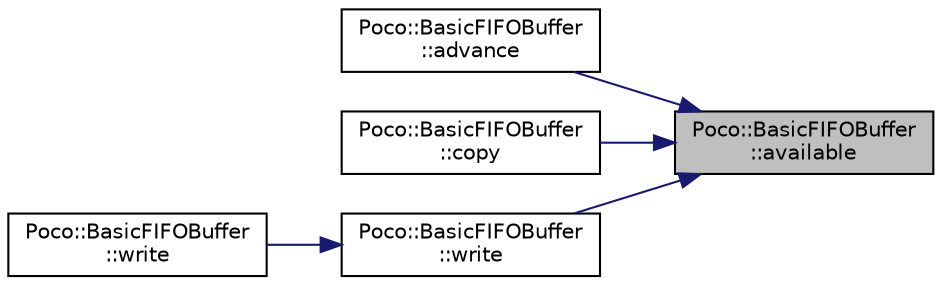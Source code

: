 digraph "Poco::BasicFIFOBuffer::available"
{
 // LATEX_PDF_SIZE
  edge [fontname="Helvetica",fontsize="10",labelfontname="Helvetica",labelfontsize="10"];
  node [fontname="Helvetica",fontsize="10",shape=record];
  rankdir="RL";
  Node1 [label="Poco::BasicFIFOBuffer\l::available",height=0.2,width=0.4,color="black", fillcolor="grey75", style="filled", fontcolor="black",tooltip="Returns the size of the available portion of the buffer."];
  Node1 -> Node2 [dir="back",color="midnightblue",fontsize="10",style="solid"];
  Node2 [label="Poco::BasicFIFOBuffer\l::advance",height=0.2,width=0.4,color="black", fillcolor="white", style="filled",URL="$classPoco_1_1BasicFIFOBuffer.html#a57fe6b6ef5c229d51a8aec22eefbb6ae",tooltip=" "];
  Node1 -> Node3 [dir="back",color="midnightblue",fontsize="10",style="solid"];
  Node3 [label="Poco::BasicFIFOBuffer\l::copy",height=0.2,width=0.4,color="black", fillcolor="white", style="filled",URL="$classPoco_1_1BasicFIFOBuffer.html#aa2293652ceba519620d908ee6e06fe88",tooltip=" "];
  Node1 -> Node4 [dir="back",color="midnightblue",fontsize="10",style="solid"];
  Node4 [label="Poco::BasicFIFOBuffer\l::write",height=0.2,width=0.4,color="black", fillcolor="white", style="filled",URL="$classPoco_1_1BasicFIFOBuffer.html#a704ce5abb458526710ff90b2916701bd",tooltip=" "];
  Node4 -> Node5 [dir="back",color="midnightblue",fontsize="10",style="solid"];
  Node5 [label="Poco::BasicFIFOBuffer\l::write",height=0.2,width=0.4,color="black", fillcolor="white", style="filled",URL="$classPoco_1_1BasicFIFOBuffer.html#a76afe94a9065a7511e5069e80b01870a",tooltip=" "];
}
